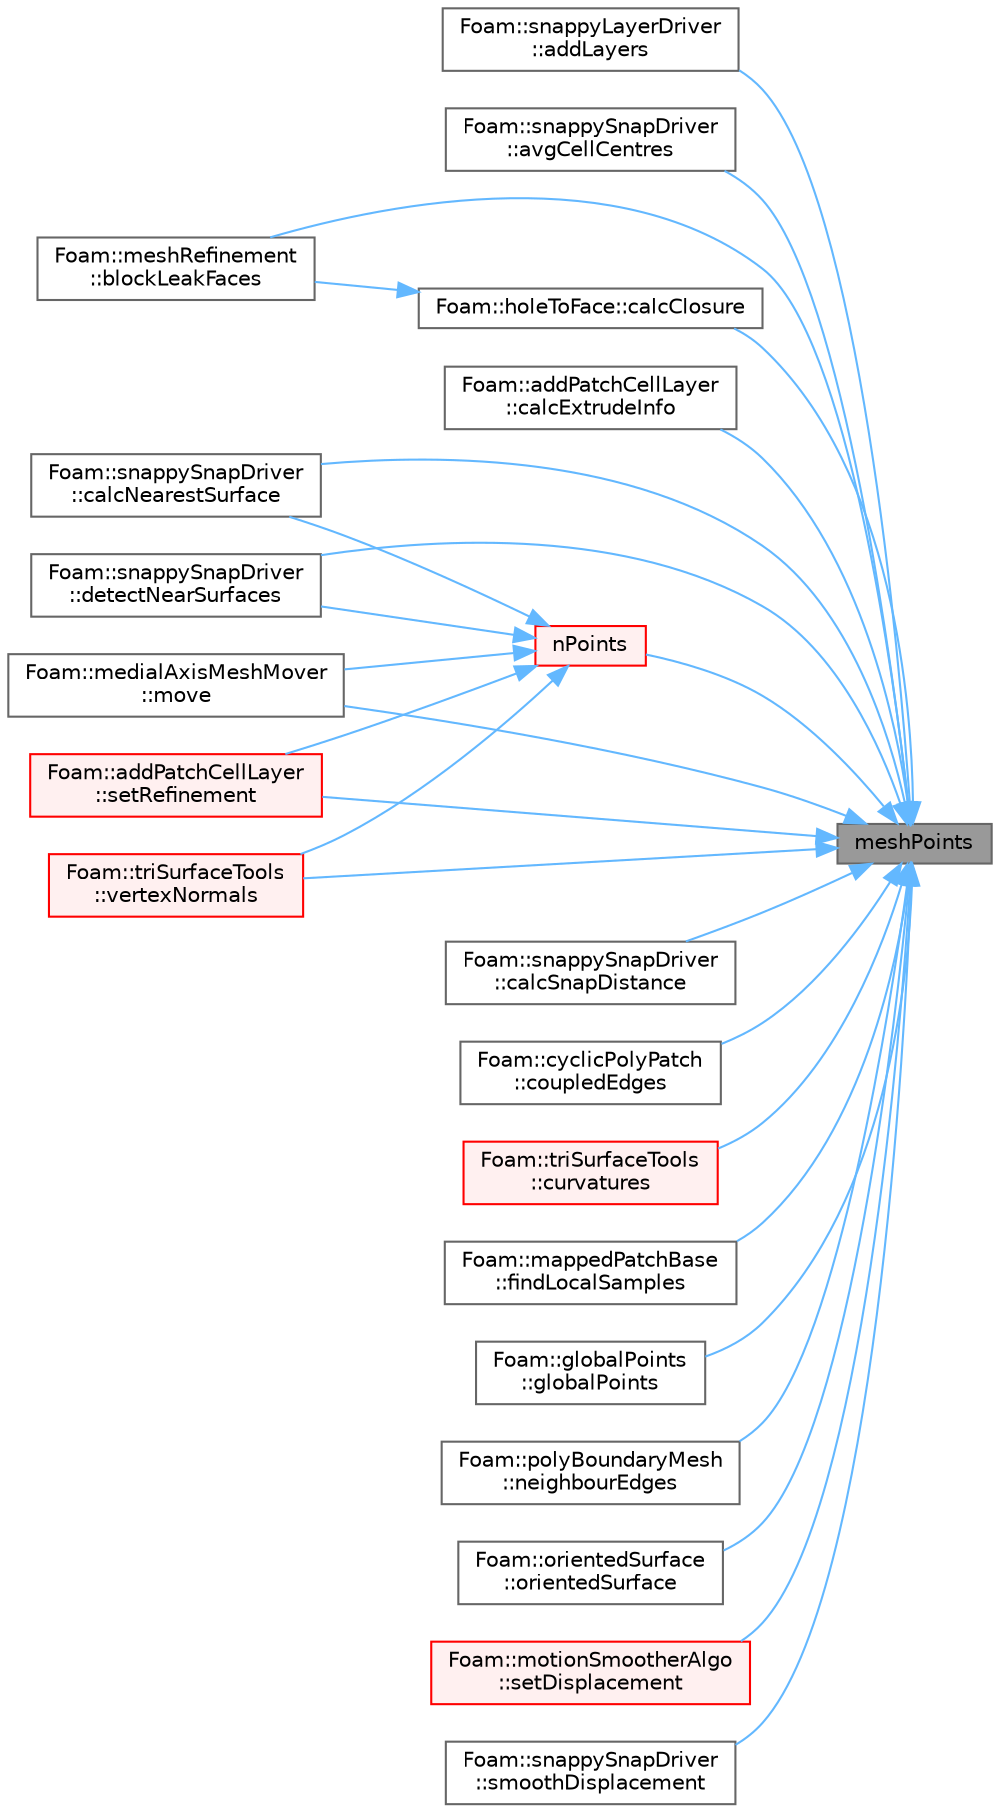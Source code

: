 digraph "meshPoints"
{
 // LATEX_PDF_SIZE
  bgcolor="transparent";
  edge [fontname=Helvetica,fontsize=10,labelfontname=Helvetica,labelfontsize=10];
  node [fontname=Helvetica,fontsize=10,shape=box,height=0.2,width=0.4];
  rankdir="RL";
  Node1 [id="Node000001",label="meshPoints",height=0.2,width=0.4,color="gray40", fillcolor="grey60", style="filled", fontcolor="black",tooltip=" "];
  Node1 -> Node2 [id="edge1_Node000001_Node000002",dir="back",color="steelblue1",style="solid",tooltip=" "];
  Node2 [id="Node000002",label="Foam::snappyLayerDriver\l::addLayers",height=0.2,width=0.4,color="grey40", fillcolor="white", style="filled",URL="$classFoam_1_1snappyLayerDriver.html#a2654851d1ffedc26e8ff1424f7097ba6",tooltip=" "];
  Node1 -> Node3 [id="edge2_Node000001_Node000003",dir="back",color="steelblue1",style="solid",tooltip=" "];
  Node3 [id="Node000003",label="Foam::snappySnapDriver\l::avgCellCentres",height=0.2,width=0.4,color="grey40", fillcolor="white", style="filled",URL="$classFoam_1_1snappySnapDriver.html#a9a5472df0725c810bc826b246e36068b",tooltip=" "];
  Node1 -> Node4 [id="edge3_Node000001_Node000004",dir="back",color="steelblue1",style="solid",tooltip=" "];
  Node4 [id="Node000004",label="Foam::meshRefinement\l::blockLeakFaces",height=0.2,width=0.4,color="grey40", fillcolor="white", style="filled",URL="$classFoam_1_1meshRefinement.html#a2ecd8ad54220550e0706c221e668f189",tooltip=" "];
  Node1 -> Node5 [id="edge4_Node000001_Node000005",dir="back",color="steelblue1",style="solid",tooltip=" "];
  Node5 [id="Node000005",label="Foam::holeToFace::calcClosure",height=0.2,width=0.4,color="grey40", fillcolor="white", style="filled",URL="$classFoam_1_1holeToFace.html#aab70a19ba8bba575b5dc5d54327b3183",tooltip=" "];
  Node5 -> Node4 [id="edge5_Node000005_Node000004",dir="back",color="steelblue1",style="solid",tooltip=" "];
  Node1 -> Node6 [id="edge6_Node000001_Node000006",dir="back",color="steelblue1",style="solid",tooltip=" "];
  Node6 [id="Node000006",label="Foam::addPatchCellLayer\l::calcExtrudeInfo",height=0.2,width=0.4,color="grey40", fillcolor="white", style="filled",URL="$classFoam_1_1addPatchCellLayer.html#a867b4b4d9eeb5d68fab13b864edeb60e",tooltip=" "];
  Node1 -> Node7 [id="edge7_Node000001_Node000007",dir="back",color="steelblue1",style="solid",tooltip=" "];
  Node7 [id="Node000007",label="Foam::snappySnapDriver\l::calcNearestSurface",height=0.2,width=0.4,color="grey40", fillcolor="white", style="filled",URL="$classFoam_1_1snappySnapDriver.html#ad8b5874b7a4c54d47e96f9252f162485",tooltip=" "];
  Node1 -> Node8 [id="edge8_Node000001_Node000008",dir="back",color="steelblue1",style="solid",tooltip=" "];
  Node8 [id="Node000008",label="Foam::snappySnapDriver\l::calcSnapDistance",height=0.2,width=0.4,color="grey40", fillcolor="white", style="filled",URL="$classFoam_1_1snappySnapDriver.html#afd4d0bc8076355e778a983cde07f58af",tooltip=" "];
  Node1 -> Node9 [id="edge9_Node000001_Node000009",dir="back",color="steelblue1",style="solid",tooltip=" "];
  Node9 [id="Node000009",label="Foam::cyclicPolyPatch\l::coupledEdges",height=0.2,width=0.4,color="grey40", fillcolor="white", style="filled",URL="$classFoam_1_1cyclicPolyPatch.html#a4c970d354b1bca8ccb1dff0855586ed7",tooltip=" "];
  Node1 -> Node10 [id="edge10_Node000001_Node000010",dir="back",color="steelblue1",style="solid",tooltip=" "];
  Node10 [id="Node000010",label="Foam::triSurfaceTools\l::curvatures",height=0.2,width=0.4,color="red", fillcolor="#FFF0F0", style="filled",URL="$classFoam_1_1triSurfaceTools.html#a3d7fc0119236eb7641056dd4307e966b",tooltip=" "];
  Node1 -> Node13 [id="edge11_Node000001_Node000013",dir="back",color="steelblue1",style="solid",tooltip=" "];
  Node13 [id="Node000013",label="Foam::snappySnapDriver\l::detectNearSurfaces",height=0.2,width=0.4,color="grey40", fillcolor="white", style="filled",URL="$classFoam_1_1snappySnapDriver.html#a03198aa35e22c16271a36768040a8c11",tooltip=" "];
  Node1 -> Node14 [id="edge12_Node000001_Node000014",dir="back",color="steelblue1",style="solid",tooltip=" "];
  Node14 [id="Node000014",label="Foam::mappedPatchBase\l::findLocalSamples",height=0.2,width=0.4,color="grey40", fillcolor="white", style="filled",URL="$classFoam_1_1mappedPatchBase.html#a4e5828bb190f2550f9460bc1f7a0ba62",tooltip=" "];
  Node1 -> Node15 [id="edge13_Node000001_Node000015",dir="back",color="steelblue1",style="solid",tooltip=" "];
  Node15 [id="Node000015",label="Foam::globalPoints\l::globalPoints",height=0.2,width=0.4,color="grey40", fillcolor="white", style="filled",URL="$classFoam_1_1globalPoints.html#a5b9bf5e73479291de2416412bc6f1da8",tooltip=" "];
  Node1 -> Node16 [id="edge14_Node000001_Node000016",dir="back",color="steelblue1",style="solid",tooltip=" "];
  Node16 [id="Node000016",label="Foam::medialAxisMeshMover\l::move",height=0.2,width=0.4,color="grey40", fillcolor="white", style="filled",URL="$classFoam_1_1medialAxisMeshMover.html#a298042b135d36380a27b56b6c27ad5eb",tooltip=" "];
  Node1 -> Node17 [id="edge15_Node000001_Node000017",dir="back",color="steelblue1",style="solid",tooltip=" "];
  Node17 [id="Node000017",label="Foam::polyBoundaryMesh\l::neighbourEdges",height=0.2,width=0.4,color="grey40", fillcolor="white", style="filled",URL="$classFoam_1_1polyBoundaryMesh.html#a430d61af7deb5b3579553b92d7a3034c",tooltip=" "];
  Node1 -> Node18 [id="edge16_Node000001_Node000018",dir="back",color="steelblue1",style="solid",tooltip=" "];
  Node18 [id="Node000018",label="nPoints",height=0.2,width=0.4,color="red", fillcolor="#FFF0F0", style="filled",URL="$classFoam_1_1PrimitivePatch.html#a1c886a784a597459dbf2d9470798e9dd",tooltip=" "];
  Node18 -> Node7 [id="edge17_Node000018_Node000007",dir="back",color="steelblue1",style="solid",tooltip=" "];
  Node18 -> Node13 [id="edge18_Node000018_Node000013",dir="back",color="steelblue1",style="solid",tooltip=" "];
  Node18 -> Node16 [id="edge19_Node000018_Node000016",dir="back",color="steelblue1",style="solid",tooltip=" "];
  Node18 -> Node24 [id="edge20_Node000018_Node000024",dir="back",color="steelblue1",style="solid",tooltip=" "];
  Node24 [id="Node000024",label="Foam::addPatchCellLayer\l::setRefinement",height=0.2,width=0.4,color="red", fillcolor="#FFF0F0", style="filled",URL="$classFoam_1_1addPatchCellLayer.html#a2c19ac1e0552b46875bfff3c02bfd222",tooltip=" "];
  Node18 -> Node30 [id="edge21_Node000018_Node000030",dir="back",color="steelblue1",style="solid",tooltip=" "];
  Node30 [id="Node000030",label="Foam::triSurfaceTools\l::vertexNormals",height=0.2,width=0.4,color="red", fillcolor="#FFF0F0", style="filled",URL="$classFoam_1_1triSurfaceTools.html#a93b402b27d9860421556a7e1520267a4",tooltip=" "];
  Node1 -> Node32 [id="edge22_Node000001_Node000032",dir="back",color="steelblue1",style="solid",tooltip=" "];
  Node32 [id="Node000032",label="Foam::orientedSurface\l::orientedSurface",height=0.2,width=0.4,color="grey40", fillcolor="white", style="filled",URL="$classFoam_1_1orientedSurface.html#aac49697c112eb64d5545ce2d8e237a2c",tooltip=" "];
  Node1 -> Node33 [id="edge23_Node000001_Node000033",dir="back",color="steelblue1",style="solid",tooltip=" "];
  Node33 [id="Node000033",label="Foam::motionSmootherAlgo\l::setDisplacement",height=0.2,width=0.4,color="red", fillcolor="#FFF0F0", style="filled",URL="$classFoam_1_1motionSmootherAlgo.html#a31c17a66004ca1d7ddc9063c581718c3",tooltip=" "];
  Node1 -> Node24 [id="edge24_Node000001_Node000024",dir="back",color="steelblue1",style="solid",tooltip=" "];
  Node1 -> Node35 [id="edge25_Node000001_Node000035",dir="back",color="steelblue1",style="solid",tooltip=" "];
  Node35 [id="Node000035",label="Foam::snappySnapDriver\l::smoothDisplacement",height=0.2,width=0.4,color="grey40", fillcolor="white", style="filled",URL="$classFoam_1_1snappySnapDriver.html#ab9edad6f253859d05fb0b849fc55f5e2",tooltip=" "];
  Node1 -> Node30 [id="edge26_Node000001_Node000030",dir="back",color="steelblue1",style="solid",tooltip=" "];
}
